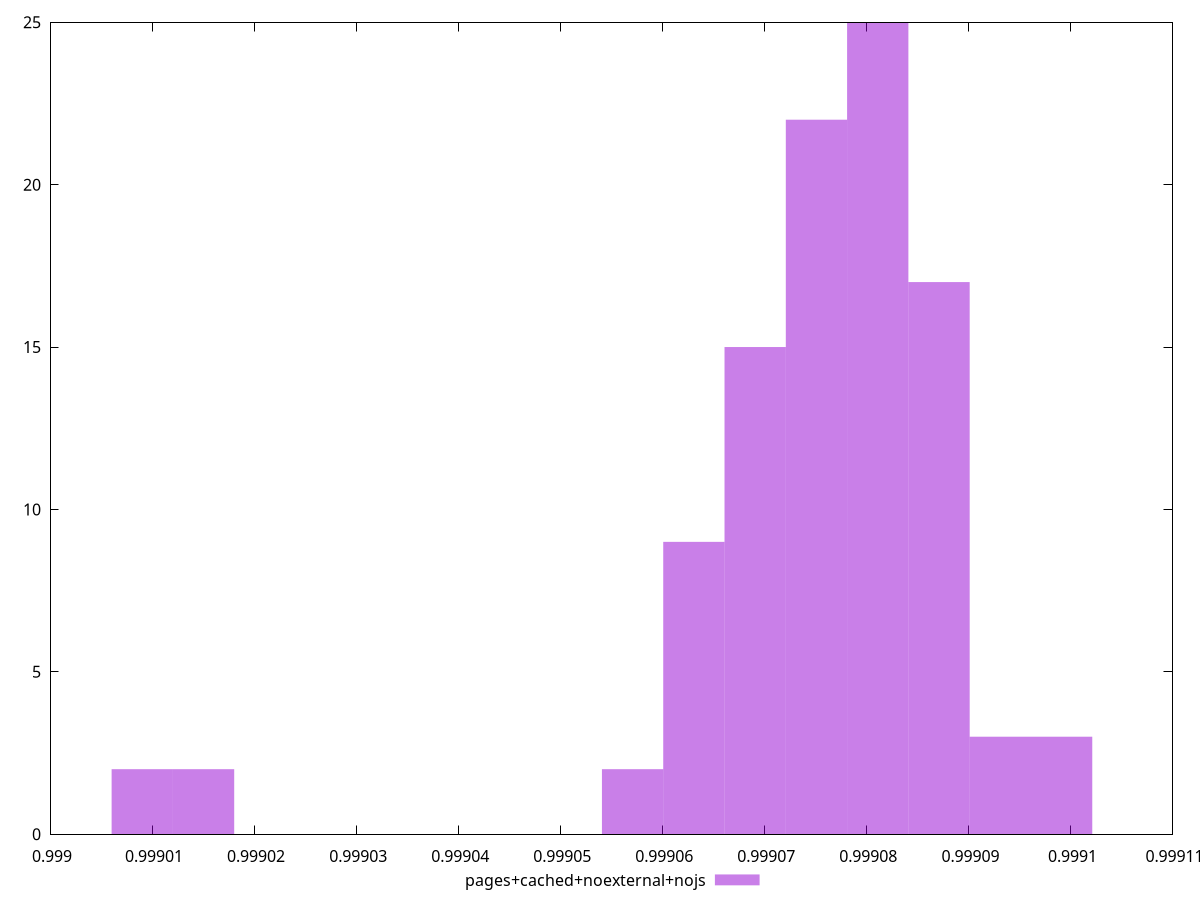 $_pagesCachedNoexternalNojs <<EOF
0.9990811151503634 25
0.9990871213009989 17
0.9990991336022697 3
0.9990931274516343 3
0.999075108999728 22
0.9990691028490924 15
0.999063096698457 9
0.9990570905478217 2
0.9990090413427382 2
0.9990150474933736 2
EOF
set key outside below
set terminal pngcairo
set output "report_00005_2020-11-02T22-26-11.212Z/first-cpu-idle/pages+cached+noexternal+nojs//hist.png"
set yrange [0:25]
set boxwidth 0.000006006150635436197
set style fill transparent solid 0.5 noborder
plot $_pagesCachedNoexternalNojs title "pages+cached+noexternal+nojs" with boxes ,